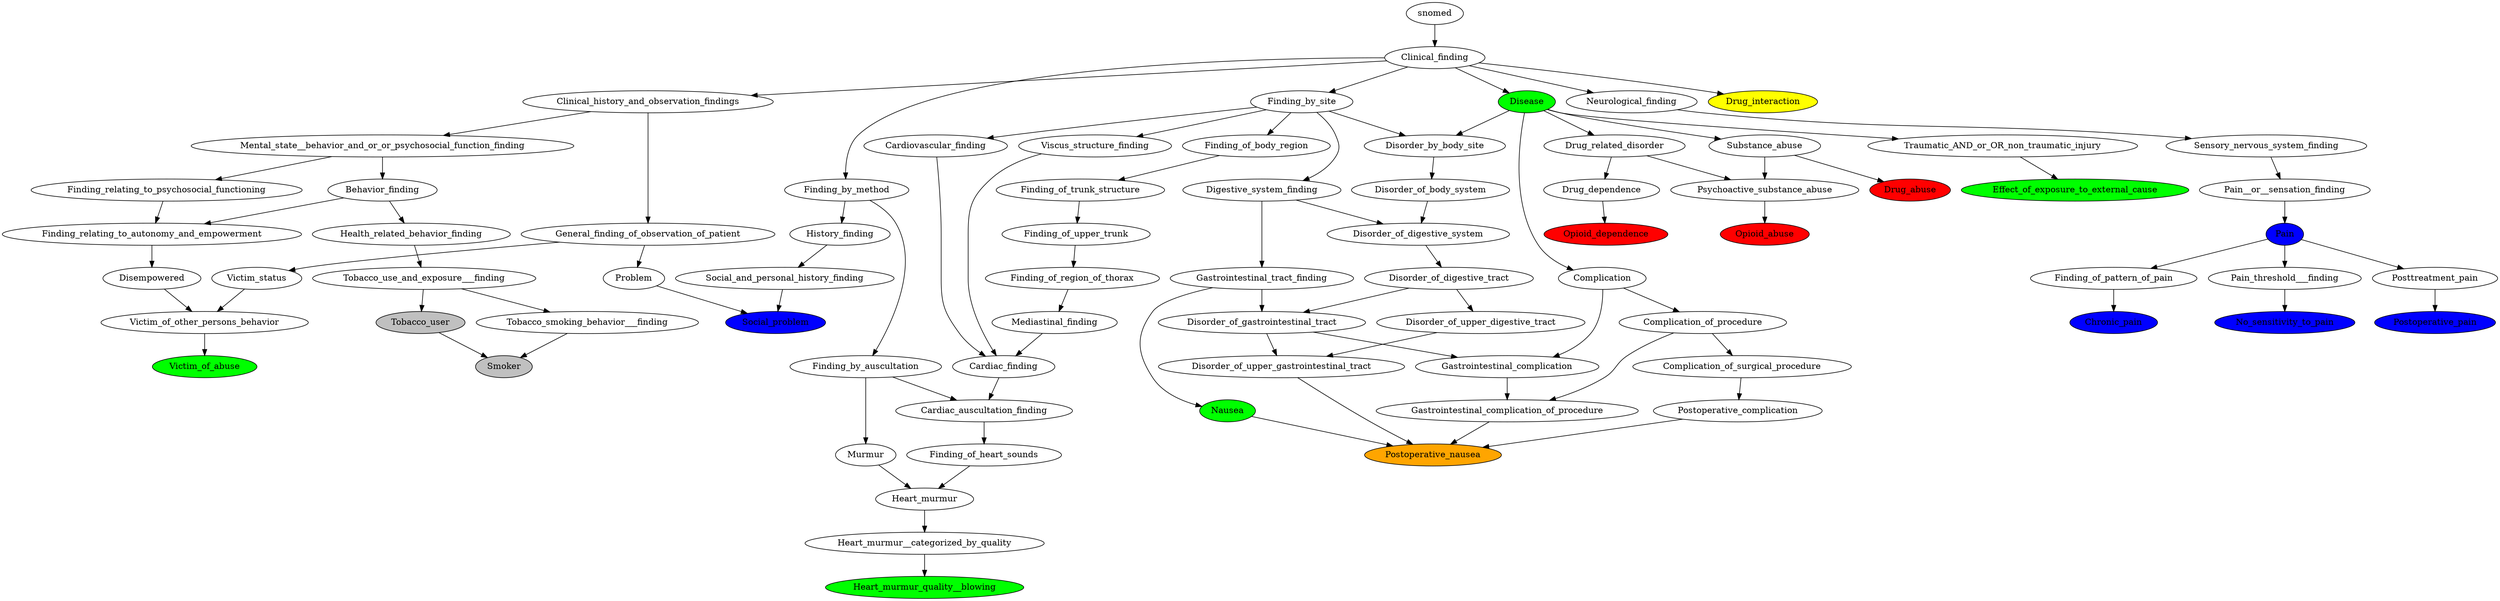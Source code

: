 digraph g {
snomed->Clinical_finding;
Clinical_finding->Clinical_history_and_observation_findings;
Clinical_history_and_observation_findings->Mental_state__behavior_and_or_or_psychosocial_function_finding;
Mental_state__behavior_and_or_or_psychosocial_function_finding->Behavior_finding;
Behavior_finding->Health_related_behavior_finding;
Health_related_behavior_finding->Tobacco_use_and_exposure___finding;
Tobacco_use_and_exposure___finding->Tobacco_user;
Tobacco_user->Smoker;
Tobacco_use_and_exposure___finding->Tobacco_smoking_behavior___finding;
Tobacco_smoking_behavior___finding->Smoker;
Behavior_finding->Finding_relating_to_autonomy_and_empowerment;
Finding_relating_to_autonomy_and_empowerment->Disempowered;
Disempowered->Victim_of_other_persons_behavior;
Victim_of_other_persons_behavior->Victim_of_abuse;
Mental_state__behavior_and_or_or_psychosocial_function_finding->Finding_relating_to_psychosocial_functioning;
Finding_relating_to_psychosocial_functioning->Finding_relating_to_autonomy_and_empowerment;
Clinical_history_and_observation_findings->General_finding_of_observation_of_patient;
General_finding_of_observation_of_patient->Problem;
Problem->Social_problem;
General_finding_of_observation_of_patient->Victim_status;
Victim_status->Victim_of_other_persons_behavior;
Clinical_finding->Neurological_finding;
Neurological_finding->Sensory_nervous_system_finding;
Sensory_nervous_system_finding->Pain__or__sensation_finding;
Pain__or__sensation_finding->Pain;
Pain->Finding_of_pattern_of_pain;
Finding_of_pattern_of_pain->Chronic_pain;
Pain->Pain_threshold___finding;
Pain_threshold___finding->No_sensitivity_to_pain;
Pain->Posttreatment_pain;
Posttreatment_pain->Postoperative_pain;
Clinical_finding->Drug_interaction;
Clinical_finding->Finding_by_method;
Finding_by_method->Finding_by_auscultation;
Finding_by_auscultation->Cardiac_auscultation_finding;
Cardiac_auscultation_finding->Finding_of_heart_sounds;
Finding_of_heart_sounds->Heart_murmur;
Heart_murmur->Heart_murmur__categorized_by_quality;
Heart_murmur__categorized_by_quality->Heart_murmur_quality__blowing;
Finding_by_auscultation->Murmur;
Murmur->Heart_murmur;
Finding_by_method->History_finding;
History_finding->Social_and_personal_history_finding;
Social_and_personal_history_finding->Social_problem;
Clinical_finding->Finding_by_site;
Finding_by_site->Cardiovascular_finding;
Cardiovascular_finding->Cardiac_finding;
Cardiac_finding->Cardiac_auscultation_finding;
Finding_by_site->Finding_of_body_region;
Finding_of_body_region->Finding_of_trunk_structure;
Finding_of_trunk_structure->Finding_of_upper_trunk;
Finding_of_upper_trunk->Finding_of_region_of_thorax;
Finding_of_region_of_thorax->Mediastinal_finding;
Mediastinal_finding->Cardiac_finding;
Finding_by_site->Viscus_structure_finding;
Viscus_structure_finding->Cardiac_finding;
Finding_by_site->Digestive_system_finding;
Digestive_system_finding->Gastrointestinal_tract_finding;
Gastrointestinal_tract_finding->Nausea;
Nausea->Postoperative_nausea;
Gastrointestinal_tract_finding->Disorder_of_gastrointestinal_tract;
Disorder_of_gastrointestinal_tract->Disorder_of_upper_gastrointestinal_tract;
Disorder_of_upper_gastrointestinal_tract->Postoperative_nausea;
Disorder_of_gastrointestinal_tract->Gastrointestinal_complication;
Gastrointestinal_complication->Gastrointestinal_complication_of_procedure;
Gastrointestinal_complication_of_procedure->Postoperative_nausea;
Digestive_system_finding->Disorder_of_digestive_system;
Disorder_of_digestive_system->Disorder_of_digestive_tract;
Disorder_of_digestive_tract->Disorder_of_gastrointestinal_tract;
Disorder_of_digestive_tract->Disorder_of_upper_digestive_tract;
Disorder_of_upper_digestive_tract->Disorder_of_upper_gastrointestinal_tract;
Finding_by_site->Disorder_by_body_site;
Disorder_by_body_site->Disorder_of_body_system;
Disorder_of_body_system->Disorder_of_digestive_system;
Clinical_finding->Disease;
Disease->Disorder_by_body_site;
Disease->Complication;
Complication->Gastrointestinal_complication;
Complication->Complication_of_procedure;
Complication_of_procedure->Gastrointestinal_complication_of_procedure;
Complication_of_procedure->Complication_of_surgical_procedure;
Complication_of_surgical_procedure->Postoperative_complication;
Postoperative_complication->Postoperative_nausea;
Disease->Drug_related_disorder;
Drug_related_disorder->Drug_dependence;
Drug_dependence->Opioid_dependence;
Drug_related_disorder->Psychoactive_substance_abuse;
Psychoactive_substance_abuse->Opioid_abuse;
Disease->Substance_abuse;
Substance_abuse->Psychoactive_substance_abuse;
Substance_abuse->Drug_abuse;
Disease->Traumatic_AND_or_OR_non_traumatic_injury;
Traumatic_AND_or_OR_non_traumatic_injury->Effect_of_exposure_to_external_cause;
Tobacco_user [style=filled, fillcolor=gray];
Smoker [style=filled, fillcolor=gray];
Victim_of_abuse [style=filled, fillcolor=green];
Social_problem [style=filled, fillcolor=blue];
Pain [style=filled, fillcolor=blue];
Chronic_pain [style=filled, fillcolor=blue];
No_sensitivity_to_pain [style=filled, fillcolor=blue];
Postoperative_pain [style=filled, fillcolor=blue];
Drug_interaction [style=filled, fillcolor=yellow];
Heart_murmur_quality__blowing [style=filled, fillcolor=green];
Nausea [style=filled, fillcolor=green];
Postoperative_nausea [style=filled, fillcolor=orange];
Disease [style=filled, fillcolor=green];
Opioid_dependence [style=filled, fillcolor=red];
Opioid_abuse [style=filled, fillcolor=red];
Drug_abuse [style=filled, fillcolor=red];
Effect_of_exposure_to_external_cause [style=filled, fillcolor=green];
}